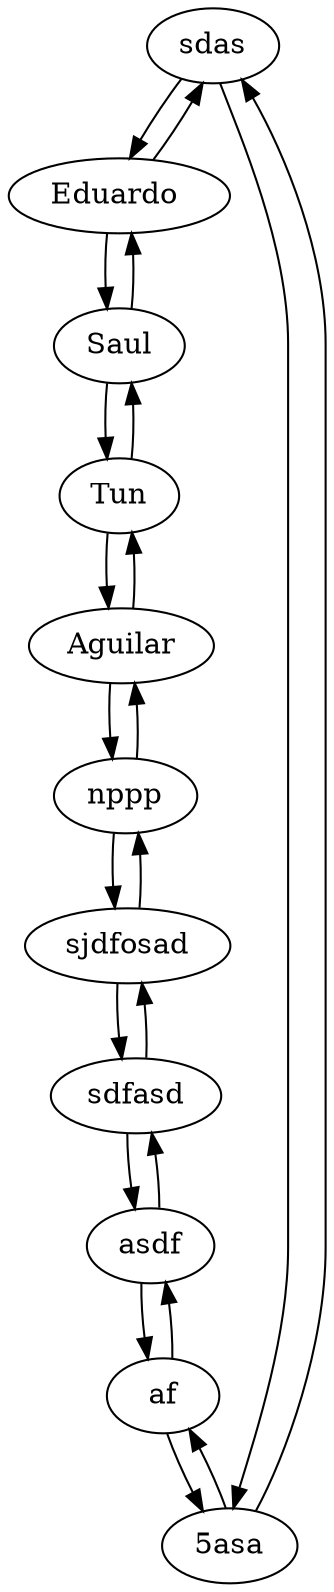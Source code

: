 digraph CircularList {
2942449[fillcolor=seashell2,label="sdas"];
2942449->2947371
2947371->2942449
2947371[fillcolor=seashell2,label="Eduardo "];
2947371->2947373
2947373->2947371
2947373[fillcolor=seashell2,label="Saul"];
2947373->2947377
2947377->2947373
2947377[fillcolor=seashell2,label="Tun"];
2947377->2947383
2947383->2947377
2947383[fillcolor=seashell2,label="Aguilar"];
2947383->2947385
2947385->2947383
2947385[fillcolor=seashell2,label="nppp"];
2947385->2947389
2947389->2947385
2947389[fillcolor=seashell2,label="sjdfosad"];
2947389->2947391
2947391->2947389
2947391[fillcolor=seashell2,label="sdfasd"];
2947391->2947395
2947395->2947391
2947395[fillcolor=seashell2,label="asdf"];
2947395->2947399
2947399->2947395
2947399[fillcolor=seashell2,label="af"];
2947399->2947405
2947405->2947399
2947405[fillcolor=seashell2,label="5asa"];
2947405->2942449
2942449->2947405
}